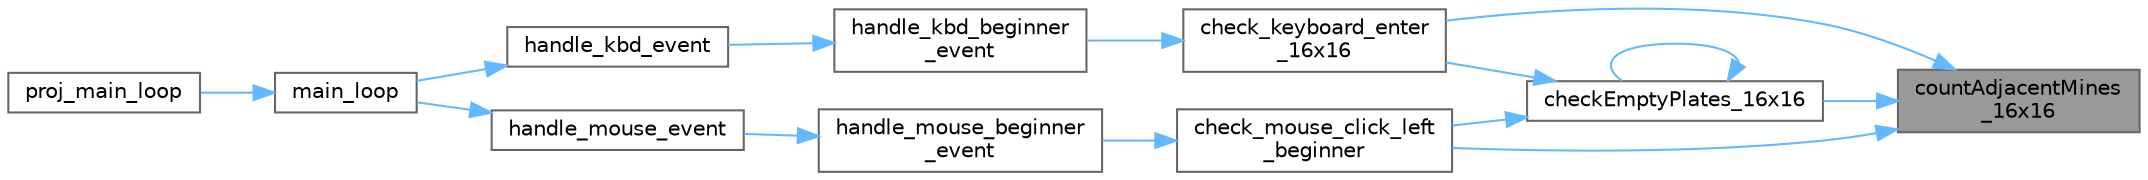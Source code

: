 digraph "countAdjacentMines_16x16"
{
 // LATEX_PDF_SIZE
  bgcolor="transparent";
  edge [fontname=Helvetica,fontsize=10,labelfontname=Helvetica,labelfontsize=10];
  node [fontname=Helvetica,fontsize=10,shape=box,height=0.2,width=0.4];
  rankdir="RL";
  Node1 [label="countAdjacentMines\l_16x16",height=0.2,width=0.4,color="gray40", fillcolor="grey60", style="filled", fontcolor="black",tooltip="This function calculates and returns the count of adjacent mines around a specified cell in a 16x16 b..."];
  Node1 -> Node2 [dir="back",color="steelblue1",style="solid"];
  Node2 [label="check_keyboard_enter\l_16x16",height=0.2,width=0.4,color="grey40", fillcolor="white", style="filled",URL="$game__state_8c.html#afe4ecd7d5ea67158fd397018661105ae",tooltip="This function checks for the 'Enter' key press on the keyboard in a 16x16 grid."];
  Node2 -> Node3 [dir="back",color="steelblue1",style="solid"];
  Node3 [label="handle_kbd_beginner\l_event",height=0.2,width=0.4,color="grey40", fillcolor="white", style="filled",URL="$kbc__event__handler_8c.html#a7b16a1fb4b10b626ebb39a9cddf2c4de",tooltip="This function handles keyboard events specific to the beginner state."];
  Node3 -> Node4 [dir="back",color="steelblue1",style="solid"];
  Node4 [label="handle_kbd_event",height=0.2,width=0.4,color="grey40", fillcolor="white", style="filled",URL="$kbc__event__handler_8c.html#a8f953f3d6c73d1b602907e7e4a2426e8",tooltip="This function handles keyboard events by dispatching them to the appropriate event handler based on t..."];
  Node4 -> Node5 [dir="back",color="steelblue1",style="solid"];
  Node5 [label="main_loop",height=0.2,width=0.4,color="grey40", fillcolor="white", style="filled",URL="$int__manager_8c.html#a24285aea4a27f96c321b2628788e9a57",tooltip="Main loop of the system. This function enters the main loop of the system and continuously waits for ..."];
  Node5 -> Node6 [dir="back",color="steelblue1",style="solid"];
  Node6 [label="proj_main_loop",height=0.2,width=0.4,color="grey40", fillcolor="white", style="filled",URL="$main_8c.html#a2a16f651eccbd248e1ad3b3b924b143b",tooltip=" "];
  Node1 -> Node7 [dir="back",color="steelblue1",style="solid"];
  Node7 [label="check_mouse_click_left\l_beginner",height=0.2,width=0.4,color="grey40", fillcolor="white", style="filled",URL="$game__state_8c.html#a1e3d437fbea0d84bafff6b2de26d35c3",tooltip="This function handles the left mouse click event and updates the game state accordingly."];
  Node7 -> Node8 [dir="back",color="steelblue1",style="solid"];
  Node8 [label="handle_mouse_beginner\l_event",height=0.2,width=0.4,color="grey40", fillcolor="white", style="filled",URL="$mouse__event__handler_8c.html#a5142c6ed46abfbb64306fd6ea9e6dff4",tooltip="This function handles the mouse event that occurs in the beginner game mode."];
  Node8 -> Node9 [dir="back",color="steelblue1",style="solid"];
  Node9 [label="handle_mouse_event",height=0.2,width=0.4,color="grey40", fillcolor="white", style="filled",URL="$mouse__event__handler_8c.html#a2b4320aed33d44e042e51170d7ab66f3",tooltip="This function handles mouse events based on the current program state."];
  Node9 -> Node5 [dir="back",color="steelblue1",style="solid"];
  Node1 -> Node10 [dir="back",color="steelblue1",style="solid"];
  Node10 [label="checkEmptyPlates_16x16",height=0.2,width=0.4,color="grey40", fillcolor="white", style="filled",URL="$game__logic_8c.html#adb2ef2da3d123ce62419c96e83d269bd",tooltip="This function is responsible for checking and revealing empty plates in a 16x16 board."];
  Node10 -> Node2 [dir="back",color="steelblue1",style="solid"];
  Node10 -> Node7 [dir="back",color="steelblue1",style="solid"];
  Node10 -> Node10 [dir="back",color="steelblue1",style="solid"];
}
